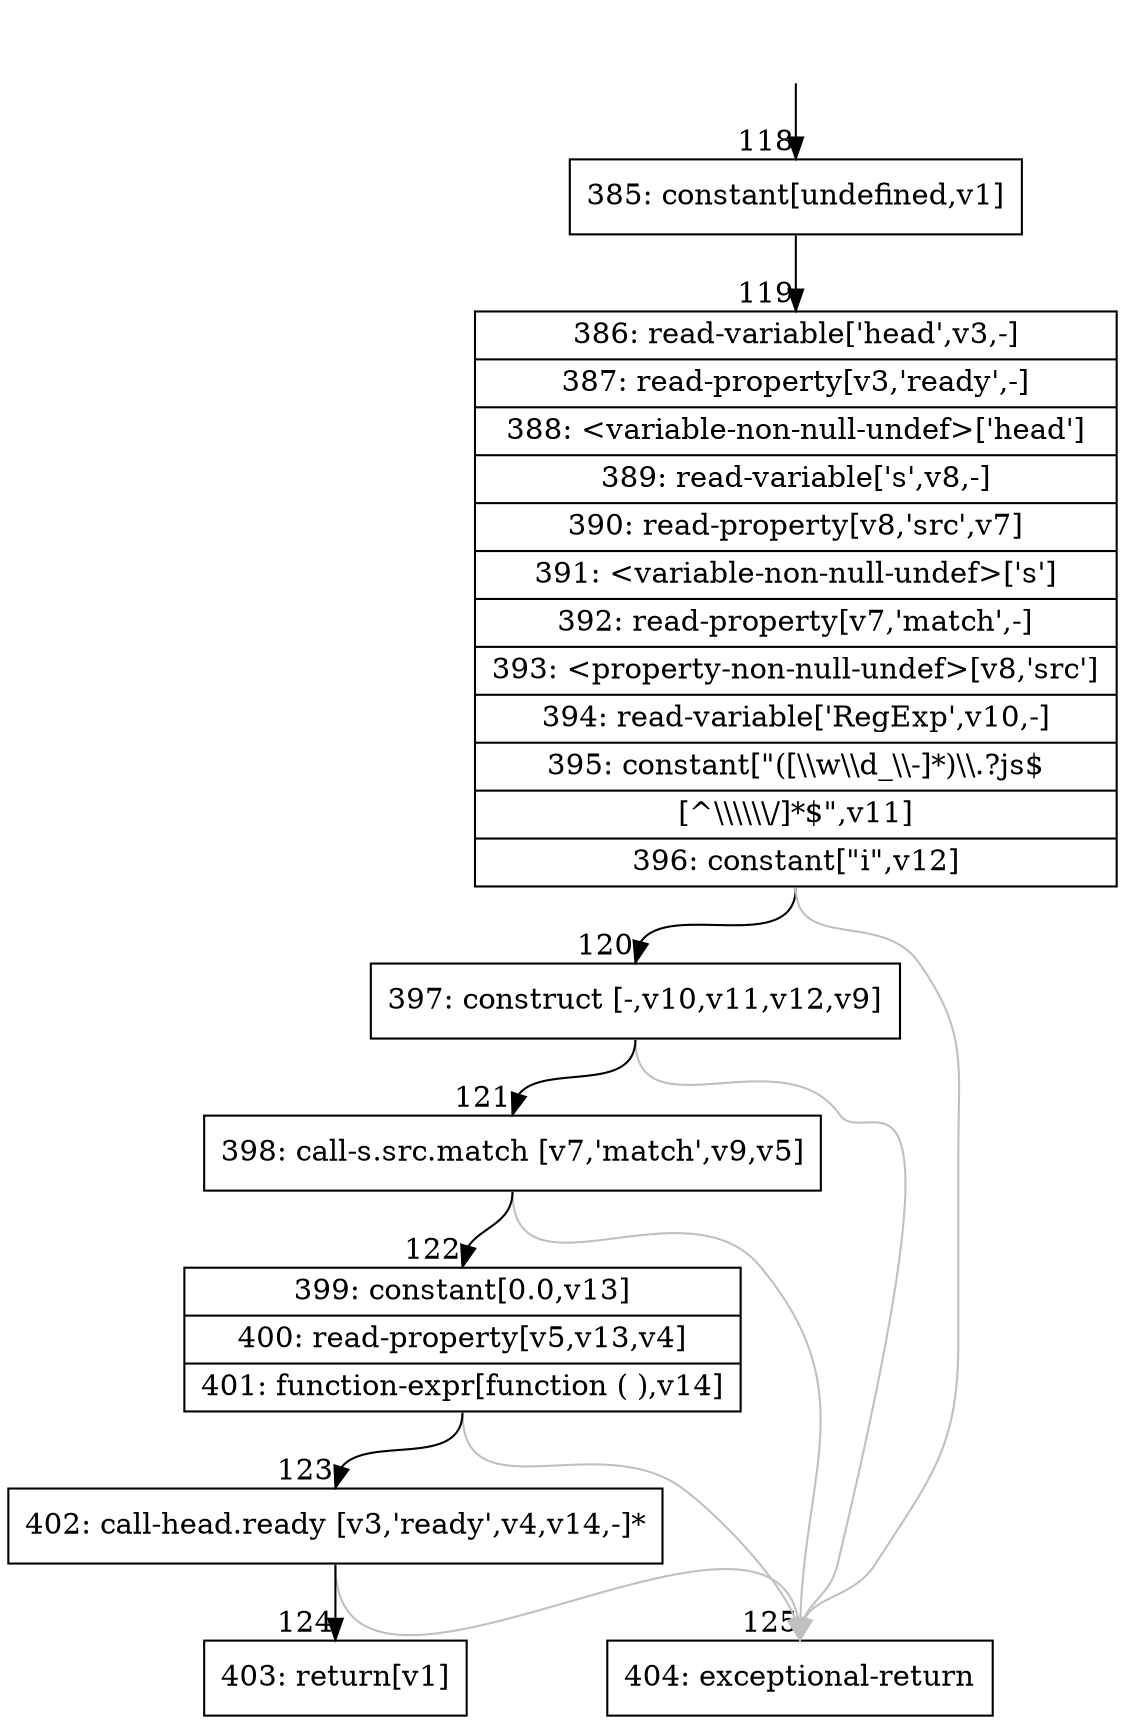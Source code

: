 digraph {
rankdir="TD"
BB_entry8[shape=none,label=""];
BB_entry8 -> BB118 [tailport=s, headport=n, headlabel="    118"]
BB118 [shape=record label="{385: constant[undefined,v1]}" ] 
BB118 -> BB119 [tailport=s, headport=n, headlabel="      119"]
BB119 [shape=record label="{386: read-variable['head',v3,-]|387: read-property[v3,'ready',-]|388: \<variable-non-null-undef\>['head']|389: read-variable['s',v8,-]|390: read-property[v8,'src',v7]|391: \<variable-non-null-undef\>['s']|392: read-property[v7,'match',-]|393: \<property-non-null-undef\>[v8,'src']|394: read-variable['RegExp',v10,-]|395: constant[\"([\\\\w\\\\d_\\\\-]*)\\\\.?js$|[^\\\\\\\\\\\\/]*$\",v11]|396: constant[\"i\",v12]}" ] 
BB119 -> BB120 [tailport=s, headport=n, headlabel="      120"]
BB119 -> BB125 [tailport=s, headport=n, color=gray, headlabel="      125"]
BB120 [shape=record label="{397: construct [-,v10,v11,v12,v9]}" ] 
BB120 -> BB121 [tailport=s, headport=n, headlabel="      121"]
BB120 -> BB125 [tailport=s, headport=n, color=gray]
BB121 [shape=record label="{398: call-s.src.match [v7,'match',v9,v5]}" ] 
BB121 -> BB122 [tailport=s, headport=n, headlabel="      122"]
BB121 -> BB125 [tailport=s, headport=n, color=gray]
BB122 [shape=record label="{399: constant[0.0,v13]|400: read-property[v5,v13,v4]|401: function-expr[function ( ),v14]}" ] 
BB122 -> BB123 [tailport=s, headport=n, headlabel="      123"]
BB122 -> BB125 [tailport=s, headport=n, color=gray]
BB123 [shape=record label="{402: call-head.ready [v3,'ready',v4,v14,-]*}" ] 
BB123 -> BB124 [tailport=s, headport=n, headlabel="      124"]
BB123 -> BB125 [tailport=s, headport=n, color=gray]
BB124 [shape=record label="{403: return[v1]}" ] 
BB125 [shape=record label="{404: exceptional-return}" ] 
//#$~ 350
}
